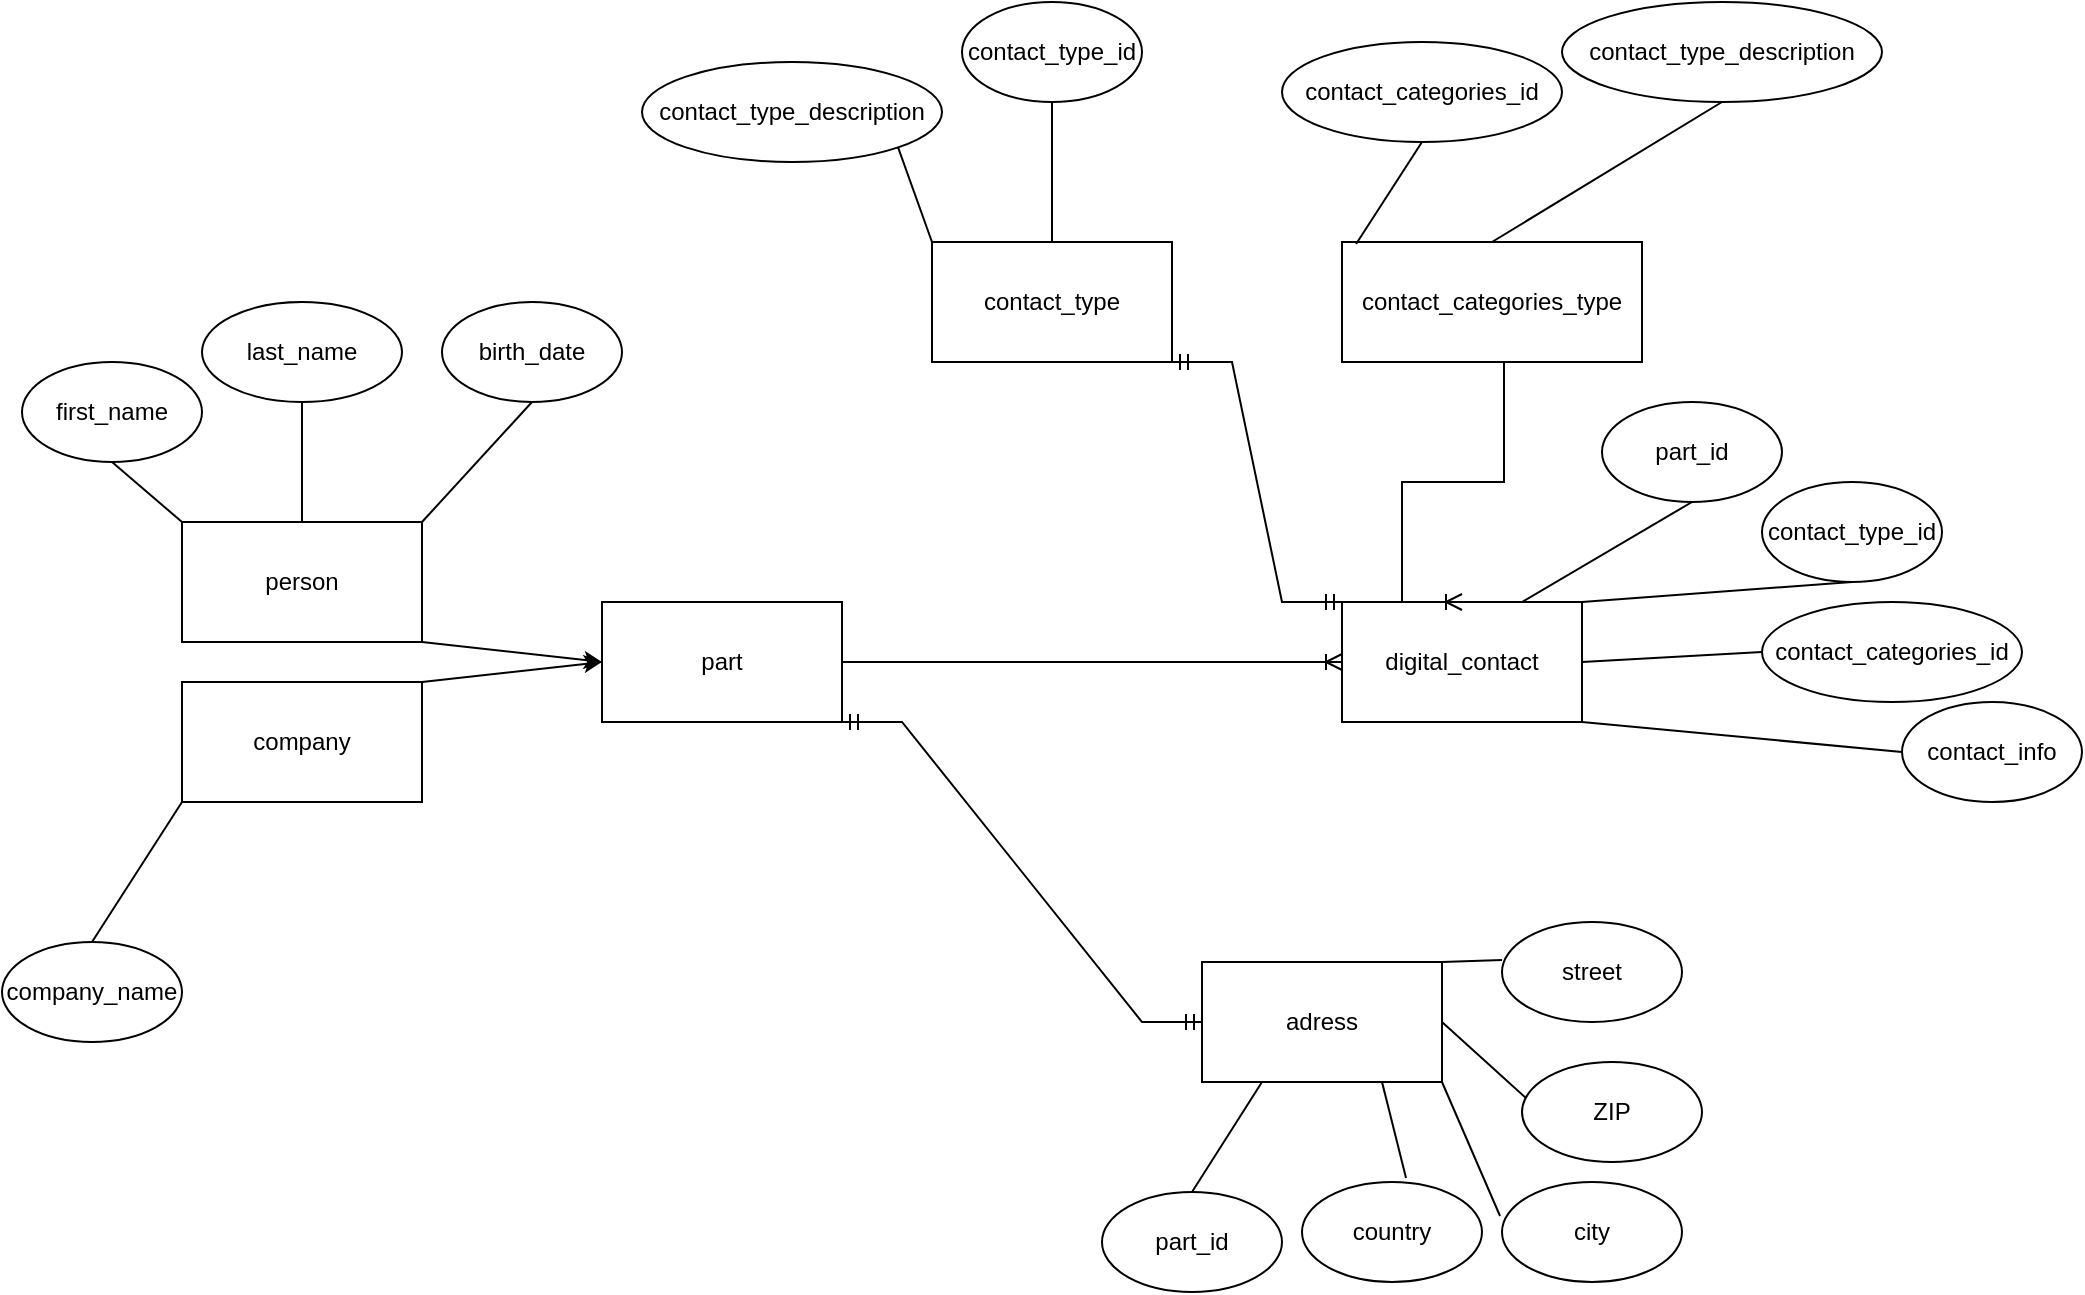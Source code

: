 <mxfile version="20.0.1" type="device"><diagram id="R2lEEEUBdFMjLlhIrx00" name="Page-1"><mxGraphModel dx="2272" dy="1824" grid="1" gridSize="10" guides="1" tooltips="1" connect="1" arrows="1" fold="1" page="1" pageScale="1" pageWidth="850" pageHeight="1100" math="0" shadow="0" extFonts="Permanent Marker^https://fonts.googleapis.com/css?family=Permanent+Marker"><root><mxCell id="0"/><mxCell id="1" parent="0"/><mxCell id="M3XvK6VWQWFXJWy2BGeq-1" value="part" style="rounded=0;whiteSpace=wrap;html=1;" vertex="1" parent="1"><mxGeometry y="230" width="120" height="60" as="geometry"/></mxCell><mxCell id="M3XvK6VWQWFXJWy2BGeq-3" value="company" style="rounded=0;whiteSpace=wrap;html=1;" vertex="1" parent="1"><mxGeometry x="-210" y="270" width="120" height="60" as="geometry"/></mxCell><mxCell id="M3XvK6VWQWFXJWy2BGeq-4" value="person" style="rounded=0;whiteSpace=wrap;html=1;" vertex="1" parent="1"><mxGeometry x="-210" y="190" width="120" height="60" as="geometry"/></mxCell><mxCell id="M3XvK6VWQWFXJWy2BGeq-6" value="" style="endArrow=classic;html=1;rounded=0;entryX=0;entryY=0.5;entryDx=0;entryDy=0;exitX=1;exitY=1;exitDx=0;exitDy=0;" edge="1" parent="1" source="M3XvK6VWQWFXJWy2BGeq-4" target="M3XvK6VWQWFXJWy2BGeq-1"><mxGeometry width="50" height="50" relative="1" as="geometry"><mxPoint x="400" y="400" as="sourcePoint"/><mxPoint x="450" y="350" as="targetPoint"/></mxGeometry></mxCell><mxCell id="M3XvK6VWQWFXJWy2BGeq-7" value="" style="endArrow=classic;html=1;rounded=0;entryX=0;entryY=0.5;entryDx=0;entryDy=0;exitX=1;exitY=0;exitDx=0;exitDy=0;" edge="1" parent="1" source="M3XvK6VWQWFXJWy2BGeq-3" target="M3XvK6VWQWFXJWy2BGeq-1"><mxGeometry width="50" height="50" relative="1" as="geometry"><mxPoint x="400" y="400" as="sourcePoint"/><mxPoint x="450" y="350" as="targetPoint"/></mxGeometry></mxCell><mxCell id="M3XvK6VWQWFXJWy2BGeq-13" value="contact_categories_type" style="rounded=0;whiteSpace=wrap;html=1;" vertex="1" parent="1"><mxGeometry x="370" y="50" width="150" height="60" as="geometry"/></mxCell><mxCell id="M3XvK6VWQWFXJWy2BGeq-14" value="" style="edgeStyle=entityRelationEdgeStyle;fontSize=12;html=1;endArrow=ERoneToMany;rounded=0;entryX=0;entryY=0.5;entryDx=0;entryDy=0;" edge="1" parent="1" source="M3XvK6VWQWFXJWy2BGeq-1" target="M3XvK6VWQWFXJWy2BGeq-44"><mxGeometry width="100" height="100" relative="1" as="geometry"><mxPoint x="360" y="420" as="sourcePoint"/><mxPoint x="270" y="260" as="targetPoint"/></mxGeometry></mxCell><mxCell id="M3XvK6VWQWFXJWy2BGeq-15" value="company_name" style="ellipse;whiteSpace=wrap;html=1;" vertex="1" parent="1"><mxGeometry x="-300" y="400" width="90" height="50" as="geometry"/></mxCell><mxCell id="M3XvK6VWQWFXJWy2BGeq-16" value="" style="endArrow=none;html=1;rounded=0;entryX=0.5;entryY=0;entryDx=0;entryDy=0;exitX=0;exitY=1;exitDx=0;exitDy=0;" edge="1" parent="1" source="M3XvK6VWQWFXJWy2BGeq-3" target="M3XvK6VWQWFXJWy2BGeq-15"><mxGeometry width="50" height="50" relative="1" as="geometry"><mxPoint x="390" y="400" as="sourcePoint"/><mxPoint x="440" y="350" as="targetPoint"/></mxGeometry></mxCell><mxCell id="M3XvK6VWQWFXJWy2BGeq-20" value="country" style="ellipse;whiteSpace=wrap;html=1;" vertex="1" parent="1"><mxGeometry x="350" y="520" width="90" height="50" as="geometry"/></mxCell><mxCell id="M3XvK6VWQWFXJWy2BGeq-21" value="birth_date" style="ellipse;whiteSpace=wrap;html=1;" vertex="1" parent="1"><mxGeometry x="-80" y="80" width="90" height="50" as="geometry"/></mxCell><mxCell id="M3XvK6VWQWFXJWy2BGeq-22" value="last_name" style="ellipse;whiteSpace=wrap;html=1;" vertex="1" parent="1"><mxGeometry x="-200" y="80" width="100" height="50" as="geometry"/></mxCell><mxCell id="M3XvK6VWQWFXJWy2BGeq-23" value="first_name" style="ellipse;whiteSpace=wrap;html=1;" vertex="1" parent="1"><mxGeometry x="-290" y="110" width="90" height="50" as="geometry"/></mxCell><mxCell id="M3XvK6VWQWFXJWy2BGeq-25" value="" style="endArrow=none;html=1;rounded=0;entryX=0.5;entryY=1;entryDx=0;entryDy=0;exitX=0;exitY=0;exitDx=0;exitDy=0;" edge="1" parent="1" source="M3XvK6VWQWFXJWy2BGeq-4" target="M3XvK6VWQWFXJWy2BGeq-23"><mxGeometry width="50" height="50" relative="1" as="geometry"><mxPoint x="390" y="400" as="sourcePoint"/><mxPoint x="440" y="350" as="targetPoint"/></mxGeometry></mxCell><mxCell id="M3XvK6VWQWFXJWy2BGeq-26" value="" style="endArrow=none;html=1;rounded=0;entryX=0.5;entryY=1;entryDx=0;entryDy=0;exitX=0.5;exitY=0;exitDx=0;exitDy=0;" edge="1" parent="1" source="M3XvK6VWQWFXJWy2BGeq-4" target="M3XvK6VWQWFXJWy2BGeq-22"><mxGeometry width="50" height="50" relative="1" as="geometry"><mxPoint x="390" y="400" as="sourcePoint"/><mxPoint x="440" y="350" as="targetPoint"/></mxGeometry></mxCell><mxCell id="M3XvK6VWQWFXJWy2BGeq-27" value="" style="endArrow=none;html=1;rounded=0;entryX=0.5;entryY=1;entryDx=0;entryDy=0;exitX=1;exitY=0;exitDx=0;exitDy=0;" edge="1" parent="1" source="M3XvK6VWQWFXJWy2BGeq-4" target="M3XvK6VWQWFXJWy2BGeq-21"><mxGeometry width="50" height="50" relative="1" as="geometry"><mxPoint x="390" y="400" as="sourcePoint"/><mxPoint x="440" y="350" as="targetPoint"/></mxGeometry></mxCell><mxCell id="M3XvK6VWQWFXJWy2BGeq-28" value="adress" style="rounded=0;whiteSpace=wrap;html=1;" vertex="1" parent="1"><mxGeometry x="300" y="410" width="120" height="60" as="geometry"/></mxCell><mxCell id="M3XvK6VWQWFXJWy2BGeq-29" value="contact_type" style="rounded=0;whiteSpace=wrap;html=1;" vertex="1" parent="1"><mxGeometry x="165" y="50" width="120" height="60" as="geometry"/></mxCell><mxCell id="M3XvK6VWQWFXJWy2BGeq-30" value="contact_type_id" style="ellipse;whiteSpace=wrap;html=1;" vertex="1" parent="1"><mxGeometry x="180" y="-70" width="90" height="50" as="geometry"/></mxCell><mxCell id="M3XvK6VWQWFXJWy2BGeq-31" value="part_id" style="ellipse;whiteSpace=wrap;html=1;" vertex="1" parent="1"><mxGeometry x="250" y="525" width="90" height="50" as="geometry"/></mxCell><mxCell id="M3XvK6VWQWFXJWy2BGeq-32" value="contact_type_description" style="ellipse;whiteSpace=wrap;html=1;" vertex="1" parent="1"><mxGeometry x="20" y="-40" width="150" height="50" as="geometry"/></mxCell><mxCell id="M3XvK6VWQWFXJWy2BGeq-34" value="" style="endArrow=none;html=1;rounded=0;entryX=1;entryY=1;entryDx=0;entryDy=0;exitX=0;exitY=0;exitDx=0;exitDy=0;" edge="1" parent="1" source="M3XvK6VWQWFXJWy2BGeq-29" target="M3XvK6VWQWFXJWy2BGeq-32"><mxGeometry width="50" height="50" relative="1" as="geometry"><mxPoint x="390" y="260" as="sourcePoint"/><mxPoint x="440" y="210" as="targetPoint"/></mxGeometry></mxCell><mxCell id="M3XvK6VWQWFXJWy2BGeq-35" value="" style="endArrow=none;html=1;rounded=0;entryX=0.5;entryY=1;entryDx=0;entryDy=0;exitX=0.5;exitY=0;exitDx=0;exitDy=0;" edge="1" parent="1" source="M3XvK6VWQWFXJWy2BGeq-29" target="M3XvK6VWQWFXJWy2BGeq-30"><mxGeometry width="50" height="50" relative="1" as="geometry"><mxPoint x="390" y="260" as="sourcePoint"/><mxPoint x="440" y="210" as="targetPoint"/></mxGeometry></mxCell><mxCell id="M3XvK6VWQWFXJWy2BGeq-36" value="" style="endArrow=none;html=1;rounded=0;exitX=0.5;exitY=0;exitDx=0;exitDy=0;entryX=0.25;entryY=1;entryDx=0;entryDy=0;" edge="1" parent="1" source="M3XvK6VWQWFXJWy2BGeq-31" target="M3XvK6VWQWFXJWy2BGeq-28"><mxGeometry width="50" height="50" relative="1" as="geometry"><mxPoint x="390" y="260" as="sourcePoint"/><mxPoint x="440" y="210" as="targetPoint"/></mxGeometry></mxCell><mxCell id="M3XvK6VWQWFXJWy2BGeq-37" value="" style="endArrow=none;html=1;rounded=0;exitX=0.578;exitY=-0.04;exitDx=0;exitDy=0;exitPerimeter=0;entryX=0.75;entryY=1;entryDx=0;entryDy=0;" edge="1" parent="1" source="M3XvK6VWQWFXJWy2BGeq-20" target="M3XvK6VWQWFXJWy2BGeq-28"><mxGeometry width="50" height="50" relative="1" as="geometry"><mxPoint x="390" y="260" as="sourcePoint"/><mxPoint x="440" y="210" as="targetPoint"/></mxGeometry></mxCell><mxCell id="M3XvK6VWQWFXJWy2BGeq-38" value="ZIP" style="ellipse;whiteSpace=wrap;html=1;" vertex="1" parent="1"><mxGeometry x="460" y="460" width="90" height="50" as="geometry"/></mxCell><mxCell id="M3XvK6VWQWFXJWy2BGeq-39" value="city" style="ellipse;whiteSpace=wrap;html=1;" vertex="1" parent="1"><mxGeometry x="450" y="520" width="90" height="50" as="geometry"/></mxCell><mxCell id="M3XvK6VWQWFXJWy2BGeq-40" value="street" style="ellipse;whiteSpace=wrap;html=1;" vertex="1" parent="1"><mxGeometry x="450" y="390" width="90" height="50" as="geometry"/></mxCell><mxCell id="M3XvK6VWQWFXJWy2BGeq-41" value="" style="endArrow=none;html=1;rounded=0;entryX=0;entryY=0.38;entryDx=0;entryDy=0;entryPerimeter=0;exitX=1;exitY=0;exitDx=0;exitDy=0;" edge="1" parent="1" source="M3XvK6VWQWFXJWy2BGeq-28" target="M3XvK6VWQWFXJWy2BGeq-40"><mxGeometry width="50" height="50" relative="1" as="geometry"><mxPoint x="390" y="260" as="sourcePoint"/><mxPoint x="440" y="210" as="targetPoint"/></mxGeometry></mxCell><mxCell id="M3XvK6VWQWFXJWy2BGeq-42" value="" style="endArrow=none;html=1;rounded=0;entryX=0.022;entryY=0.36;entryDx=0;entryDy=0;entryPerimeter=0;exitX=1;exitY=0.5;exitDx=0;exitDy=0;" edge="1" parent="1" source="M3XvK6VWQWFXJWy2BGeq-28" target="M3XvK6VWQWFXJWy2BGeq-38"><mxGeometry width="50" height="50" relative="1" as="geometry"><mxPoint x="390" y="260" as="sourcePoint"/><mxPoint x="440" y="210" as="targetPoint"/></mxGeometry></mxCell><mxCell id="M3XvK6VWQWFXJWy2BGeq-43" value="" style="endArrow=none;html=1;rounded=0;exitX=-0.011;exitY=0.34;exitDx=0;exitDy=0;exitPerimeter=0;entryX=1;entryY=1;entryDx=0;entryDy=0;" edge="1" parent="1" source="M3XvK6VWQWFXJWy2BGeq-39" target="M3XvK6VWQWFXJWy2BGeq-28"><mxGeometry width="50" height="50" relative="1" as="geometry"><mxPoint x="390" y="260" as="sourcePoint"/><mxPoint x="440" y="210" as="targetPoint"/></mxGeometry></mxCell><mxCell id="M3XvK6VWQWFXJWy2BGeq-44" value="digital_contact" style="rounded=0;whiteSpace=wrap;html=1;" vertex="1" parent="1"><mxGeometry x="370" y="230" width="120" height="60" as="geometry"/></mxCell><mxCell id="M3XvK6VWQWFXJWy2BGeq-45" value="contact_info" style="ellipse;whiteSpace=wrap;html=1;" vertex="1" parent="1"><mxGeometry x="650" y="280" width="90" height="50" as="geometry"/></mxCell><mxCell id="M3XvK6VWQWFXJWy2BGeq-46" value="contact_categories_id" style="ellipse;whiteSpace=wrap;html=1;" vertex="1" parent="1"><mxGeometry x="580" y="230" width="130" height="50" as="geometry"/></mxCell><mxCell id="M3XvK6VWQWFXJWy2BGeq-47" value="contact_type_id" style="ellipse;whiteSpace=wrap;html=1;" vertex="1" parent="1"><mxGeometry x="580" y="170" width="90" height="50" as="geometry"/></mxCell><mxCell id="M3XvK6VWQWFXJWy2BGeq-48" value="part_id" style="ellipse;whiteSpace=wrap;html=1;" vertex="1" parent="1"><mxGeometry x="500" y="130" width="90" height="50" as="geometry"/></mxCell><mxCell id="M3XvK6VWQWFXJWy2BGeq-49" value="" style="endArrow=none;html=1;rounded=0;entryX=0.5;entryY=1;entryDx=0;entryDy=0;exitX=0.75;exitY=0;exitDx=0;exitDy=0;" edge="1" parent="1" source="M3XvK6VWQWFXJWy2BGeq-44" target="M3XvK6VWQWFXJWy2BGeq-48"><mxGeometry width="50" height="50" relative="1" as="geometry"><mxPoint x="390" y="260" as="sourcePoint"/><mxPoint x="440" y="210" as="targetPoint"/></mxGeometry></mxCell><mxCell id="M3XvK6VWQWFXJWy2BGeq-50" value="" style="endArrow=none;html=1;rounded=0;entryX=0.5;entryY=1;entryDx=0;entryDy=0;exitX=1;exitY=0;exitDx=0;exitDy=0;" edge="1" parent="1" source="M3XvK6VWQWFXJWy2BGeq-44" target="M3XvK6VWQWFXJWy2BGeq-47"><mxGeometry width="50" height="50" relative="1" as="geometry"><mxPoint x="390" y="260" as="sourcePoint"/><mxPoint x="440" y="210" as="targetPoint"/></mxGeometry></mxCell><mxCell id="M3XvK6VWQWFXJWy2BGeq-51" value="" style="endArrow=none;html=1;rounded=0;exitX=1;exitY=1;exitDx=0;exitDy=0;entryX=0;entryY=0.5;entryDx=0;entryDy=0;" edge="1" parent="1" source="M3XvK6VWQWFXJWy2BGeq-44" target="M3XvK6VWQWFXJWy2BGeq-45"><mxGeometry width="50" height="50" relative="1" as="geometry"><mxPoint x="390" y="260" as="sourcePoint"/><mxPoint x="440" y="210" as="targetPoint"/></mxGeometry></mxCell><mxCell id="M3XvK6VWQWFXJWy2BGeq-52" value="" style="endArrow=none;html=1;rounded=0;entryX=0;entryY=0.5;entryDx=0;entryDy=0;exitX=1;exitY=0.5;exitDx=0;exitDy=0;" edge="1" parent="1" source="M3XvK6VWQWFXJWy2BGeq-44" target="M3XvK6VWQWFXJWy2BGeq-46"><mxGeometry width="50" height="50" relative="1" as="geometry"><mxPoint x="390" y="260" as="sourcePoint"/><mxPoint x="440" y="210" as="targetPoint"/></mxGeometry></mxCell><mxCell id="M3XvK6VWQWFXJWy2BGeq-54" value="contact_type_description" style="ellipse;whiteSpace=wrap;html=1;" vertex="1" parent="1"><mxGeometry x="480" y="-70" width="160" height="50" as="geometry"/></mxCell><mxCell id="M3XvK6VWQWFXJWy2BGeq-55" value="contact_categories_id" style="ellipse;whiteSpace=wrap;html=1;" vertex="1" parent="1"><mxGeometry x="340" y="-50" width="140" height="50" as="geometry"/></mxCell><mxCell id="M3XvK6VWQWFXJWy2BGeq-56" value="" style="endArrow=none;html=1;rounded=0;exitX=0.5;exitY=1;exitDx=0;exitDy=0;entryX=0.047;entryY=0.017;entryDx=0;entryDy=0;entryPerimeter=0;" edge="1" parent="1" source="M3XvK6VWQWFXJWy2BGeq-55" target="M3XvK6VWQWFXJWy2BGeq-13"><mxGeometry width="50" height="50" relative="1" as="geometry"><mxPoint x="390" y="290" as="sourcePoint"/><mxPoint x="440" y="240" as="targetPoint"/></mxGeometry></mxCell><mxCell id="M3XvK6VWQWFXJWy2BGeq-57" value="" style="endArrow=none;html=1;rounded=0;entryX=0.5;entryY=0;entryDx=0;entryDy=0;exitX=0.5;exitY=1;exitDx=0;exitDy=0;" edge="1" parent="1" source="M3XvK6VWQWFXJWy2BGeq-54" target="M3XvK6VWQWFXJWy2BGeq-13"><mxGeometry width="50" height="50" relative="1" as="geometry"><mxPoint x="560" y="-80" as="sourcePoint"/><mxPoint x="440" y="240" as="targetPoint"/></mxGeometry></mxCell><mxCell id="M3XvK6VWQWFXJWy2BGeq-59" value="" style="edgeStyle=entityRelationEdgeStyle;fontSize=12;html=1;endArrow=ERmandOne;startArrow=ERmandOne;rounded=0;exitX=1;exitY=1;exitDx=0;exitDy=0;entryX=0;entryY=0.5;entryDx=0;entryDy=0;" edge="1" parent="1" source="M3XvK6VWQWFXJWy2BGeq-1" target="M3XvK6VWQWFXJWy2BGeq-28"><mxGeometry width="100" height="100" relative="1" as="geometry"><mxPoint x="360" y="380" as="sourcePoint"/><mxPoint x="460" y="280" as="targetPoint"/></mxGeometry></mxCell><mxCell id="M3XvK6VWQWFXJWy2BGeq-62" value="" style="edgeStyle=entityRelationEdgeStyle;fontSize=12;html=1;endArrow=ERmandOne;startArrow=ERmandOne;rounded=0;entryX=0;entryY=0;entryDx=0;entryDy=0;exitX=1;exitY=1;exitDx=0;exitDy=0;" edge="1" parent="1" source="M3XvK6VWQWFXJWy2BGeq-29" target="M3XvK6VWQWFXJWy2BGeq-44"><mxGeometry width="100" height="100" relative="1" as="geometry"><mxPoint x="290" y="140" as="sourcePoint"/><mxPoint x="460" y="120" as="targetPoint"/></mxGeometry></mxCell><mxCell id="M3XvK6VWQWFXJWy2BGeq-63" value="" style="edgeStyle=entityRelationEdgeStyle;fontSize=12;html=1;endArrow=ERoneToMany;rounded=0;exitX=0.34;exitY=1;exitDx=0;exitDy=0;exitPerimeter=0;entryX=0.5;entryY=0;entryDx=0;entryDy=0;" edge="1" parent="1" source="M3XvK6VWQWFXJWy2BGeq-13" target="M3XvK6VWQWFXJWy2BGeq-44"><mxGeometry width="100" height="100" relative="1" as="geometry"><mxPoint x="410" y="130" as="sourcePoint"/><mxPoint x="430" y="210" as="targetPoint"/></mxGeometry></mxCell></root></mxGraphModel></diagram></mxfile>